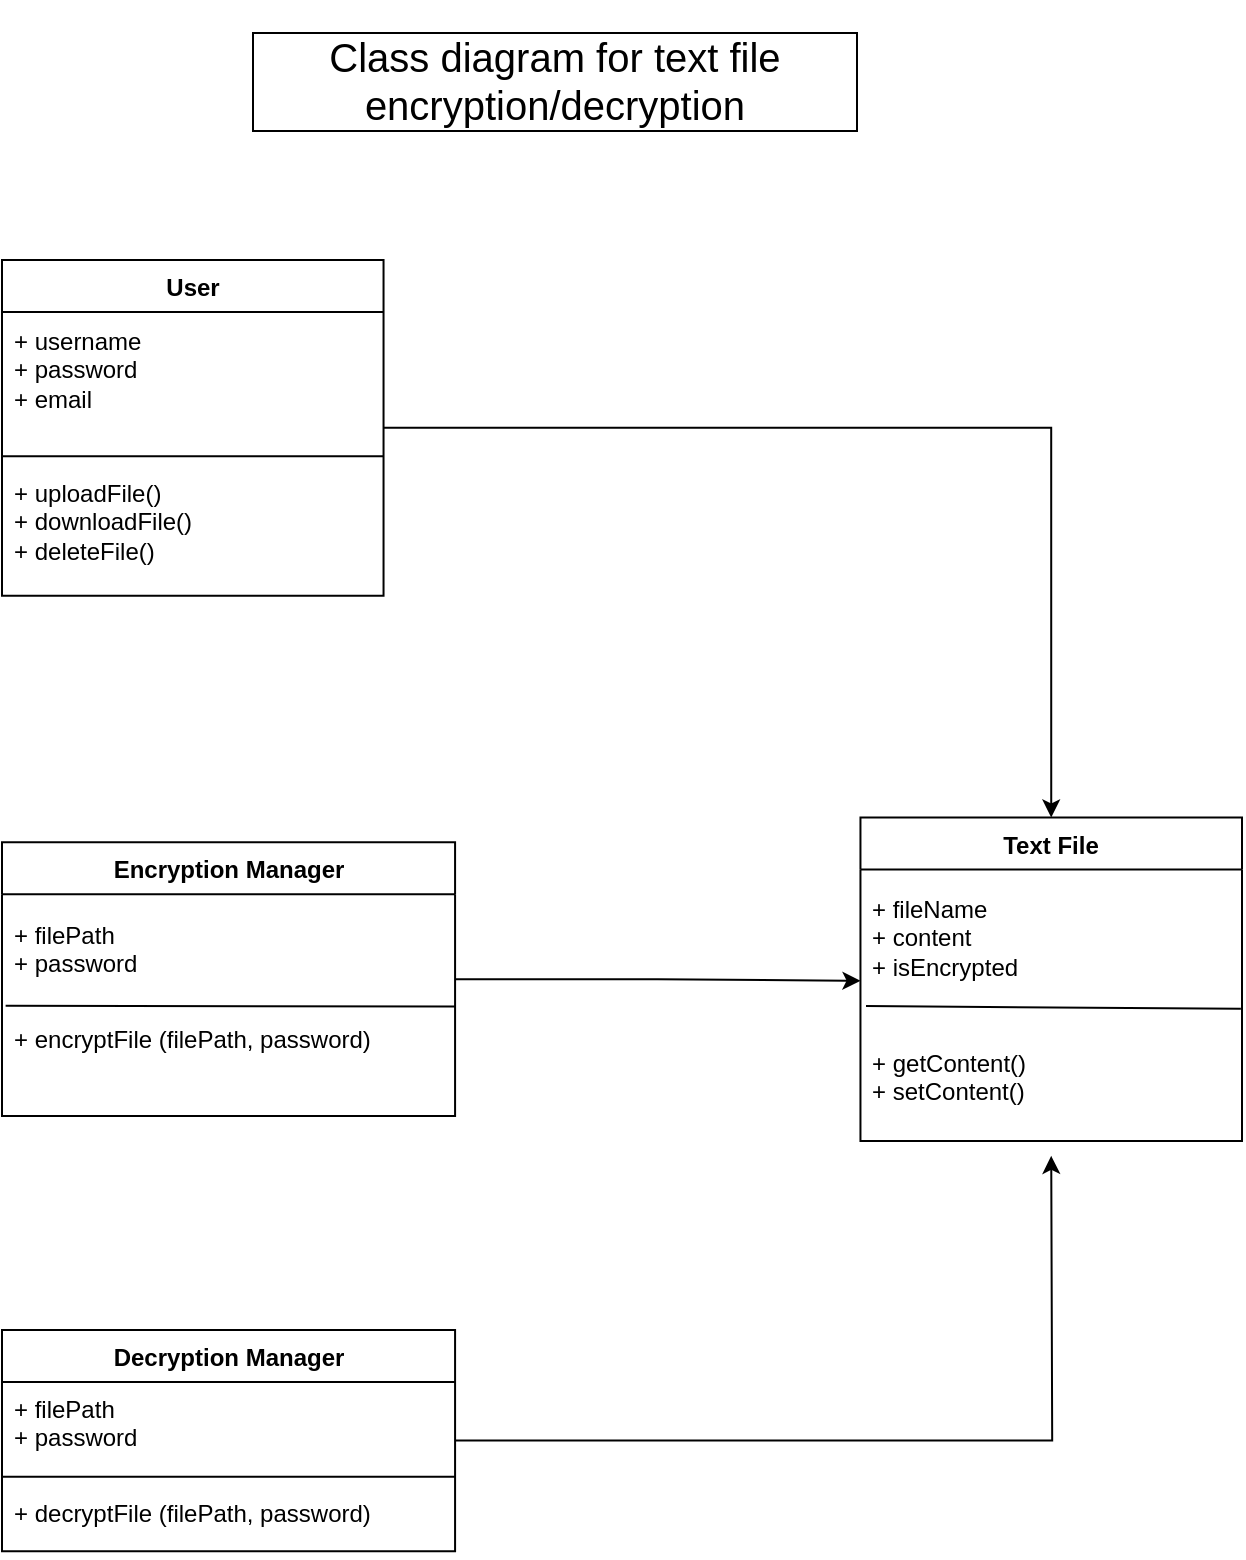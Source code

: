 <mxfile version="24.0.7" type="device">
  <diagram name="Page-1" id="mrlwmm101TYWDxv6EAuC">
    <mxGraphModel dx="1796" dy="1013" grid="1" gridSize="10" guides="1" tooltips="1" connect="1" arrows="1" fold="1" page="1" pageScale="1" pageWidth="850" pageHeight="1100" math="0" shadow="0">
      <root>
        <mxCell id="0" />
        <mxCell id="1" parent="0" />
        <mxCell id="I_Xr1opt1AS1mwzYHLAi-34" value="" style="group" vertex="1" connectable="0" parent="1">
          <mxGeometry x="150" y="30" width="620" height="775.649" as="geometry" />
        </mxCell>
        <mxCell id="I_Xr1opt1AS1mwzYHLAi-26" value="" style="group" vertex="1" connectable="0" parent="I_Xr1opt1AS1mwzYHLAi-34">
          <mxGeometry x="429.231" y="408.718" width="190.769" height="161.756" as="geometry" />
        </mxCell>
        <mxCell id="I_Xr1opt1AS1mwzYHLAi-5" value="Text File" style="swimlane;fontStyle=1;align=center;verticalAlign=top;childLayout=stackLayout;horizontal=1;startSize=26;horizontalStack=0;resizeParent=1;resizeParentMax=0;resizeLast=0;collapsible=1;marginBottom=0;whiteSpace=wrap;html=1;container=0;" vertex="1" parent="I_Xr1opt1AS1mwzYHLAi-26">
          <mxGeometry width="190.769" height="161.756" as="geometry" />
        </mxCell>
        <mxCell id="I_Xr1opt1AS1mwzYHLAi-6" value="+ fileName&lt;div&gt;+ content&lt;/div&gt;&lt;div&gt;+ isEncrypted&lt;/div&gt;" style="text;strokeColor=none;fillColor=none;align=left;verticalAlign=top;spacingLeft=4;spacingRight=4;overflow=hidden;rotatable=0;points=[[0,0.5],[1,0.5]];portConstraint=eastwest;whiteSpace=wrap;html=1;container=0;" vertex="1" parent="I_Xr1opt1AS1mwzYHLAi-26">
          <mxGeometry y="32.351" width="190.769" height="67.191" as="geometry" />
        </mxCell>
        <mxCell id="I_Xr1opt1AS1mwzYHLAi-7" value="" style="line;strokeWidth=1;fillColor=none;align=left;verticalAlign=middle;spacingTop=-1;spacingLeft=3;spacingRight=3;rotatable=0;labelPosition=right;points=[];portConstraint=eastwest;strokeColor=inherit;container=0;" vertex="1" parent="I_Xr1opt1AS1mwzYHLAi-26">
          <mxGeometry y="99.542" width="190.769" height="9.954" as="geometry" />
        </mxCell>
        <mxCell id="I_Xr1opt1AS1mwzYHLAi-8" value="+ getContent()&lt;div&gt;+ setContent()&lt;/div&gt;" style="text;strokeColor=none;fillColor=none;align=left;verticalAlign=top;spacingLeft=4;spacingRight=4;overflow=hidden;rotatable=0;points=[[0,0.5],[1,0.5]];portConstraint=eastwest;whiteSpace=wrap;html=1;container=0;" vertex="1" parent="I_Xr1opt1AS1mwzYHLAi-26">
          <mxGeometry y="109.496" width="190.769" height="52.26" as="geometry" />
        </mxCell>
        <mxCell id="I_Xr1opt1AS1mwzYHLAi-31" value="" style="endArrow=none;html=1;rounded=0;entryX=0.997;entryY=0.943;entryDx=0;entryDy=0;entryPerimeter=0;" edge="1" parent="I_Xr1opt1AS1mwzYHLAi-26" target="I_Xr1opt1AS1mwzYHLAi-6">
          <mxGeometry width="50" height="50" relative="1" as="geometry">
            <mxPoint x="2.769" y="94.282" as="sourcePoint" />
            <mxPoint x="180.769" y="94.282" as="targetPoint" />
          </mxGeometry>
        </mxCell>
        <mxCell id="I_Xr1opt1AS1mwzYHLAi-18" style="edgeStyle=orthogonalEdgeStyle;rounded=0;orthogonalLoop=1;jettySize=auto;html=1;entryX=0.5;entryY=0;entryDx=0;entryDy=0;" edge="1" parent="I_Xr1opt1AS1mwzYHLAi-34" source="I_Xr1opt1AS1mwzYHLAi-1" target="I_Xr1opt1AS1mwzYHLAi-5">
          <mxGeometry relative="1" as="geometry" />
        </mxCell>
        <mxCell id="I_Xr1opt1AS1mwzYHLAi-1" value="User" style="swimlane;fontStyle=1;align=center;verticalAlign=top;childLayout=stackLayout;horizontal=1;startSize=26;horizontalStack=0;resizeParent=1;resizeParentMax=0;resizeLast=0;collapsible=1;marginBottom=0;whiteSpace=wrap;html=1;" vertex="1" parent="I_Xr1opt1AS1mwzYHLAi-34">
          <mxGeometry y="130" width="190.769" height="167.847" as="geometry">
            <mxRectangle x="345" y="240" width="70" height="30" as="alternateBounds" />
          </mxGeometry>
        </mxCell>
        <mxCell id="I_Xr1opt1AS1mwzYHLAi-2" value="+ username&lt;div&gt;+ password&lt;/div&gt;&lt;div&gt;+ email&lt;/div&gt;" style="text;strokeColor=none;fillColor=none;align=left;verticalAlign=top;spacingLeft=4;spacingRight=4;overflow=hidden;rotatable=0;points=[[0,0.5],[1,0.5]];portConstraint=eastwest;whiteSpace=wrap;html=1;spacingTop=1;spacingBottom=7;" vertex="1" parent="I_Xr1opt1AS1mwzYHLAi-1">
          <mxGeometry y="26" width="190.769" height="67.191" as="geometry" />
        </mxCell>
        <mxCell id="I_Xr1opt1AS1mwzYHLAi-3" value="" style="line;strokeWidth=1;fillColor=none;align=left;verticalAlign=middle;spacingTop=-1;spacingLeft=3;spacingRight=3;rotatable=0;labelPosition=right;points=[];portConstraint=eastwest;strokeColor=inherit;" vertex="1" parent="I_Xr1opt1AS1mwzYHLAi-1">
          <mxGeometry y="93.191" width="190.769" height="9.954" as="geometry" />
        </mxCell>
        <mxCell id="I_Xr1opt1AS1mwzYHLAi-4" value="+ uploadFile()&lt;div&gt;+ downloadFile()&lt;/div&gt;&lt;div&gt;+ deleteFile()&amp;nbsp;&lt;/div&gt;" style="text;strokeColor=none;fillColor=none;align=left;verticalAlign=top;spacingLeft=4;spacingRight=4;overflow=hidden;rotatable=0;points=[[0,0.5],[1,0.5]];portConstraint=eastwest;whiteSpace=wrap;html=1;" vertex="1" parent="I_Xr1opt1AS1mwzYHLAi-1">
          <mxGeometry y="103.145" width="190.769" height="64.702" as="geometry" />
        </mxCell>
        <mxCell id="I_Xr1opt1AS1mwzYHLAi-28" style="edgeStyle=orthogonalEdgeStyle;rounded=0;orthogonalLoop=1;jettySize=auto;html=1;" edge="1" parent="I_Xr1opt1AS1mwzYHLAi-34" source="I_Xr1opt1AS1mwzYHLAi-13">
          <mxGeometry relative="1" as="geometry">
            <mxPoint x="524.615" y="577.939" as="targetPoint" />
          </mxGeometry>
        </mxCell>
        <mxCell id="I_Xr1opt1AS1mwzYHLAi-13" value="Decryption Manager" style="swimlane;fontStyle=1;align=center;verticalAlign=top;childLayout=stackLayout;horizontal=1;startSize=26;horizontalStack=0;resizeParent=1;resizeParentMax=0;resizeLast=0;collapsible=1;marginBottom=0;whiteSpace=wrap;html=1;" vertex="1" parent="I_Xr1opt1AS1mwzYHLAi-34">
          <mxGeometry y="665.038" width="226.538" height="110.611" as="geometry" />
        </mxCell>
        <mxCell id="I_Xr1opt1AS1mwzYHLAi-14" value="+ filePath&lt;div&gt;+ password&lt;/div&gt;" style="text;strokeColor=none;fillColor=none;align=left;verticalAlign=top;spacingLeft=4;spacingRight=4;overflow=hidden;rotatable=0;points=[[0,0.5],[1,0.5]];portConstraint=eastwest;whiteSpace=wrap;html=1;" vertex="1" parent="I_Xr1opt1AS1mwzYHLAi-13">
          <mxGeometry y="26" width="226.538" height="42.305" as="geometry" />
        </mxCell>
        <mxCell id="I_Xr1opt1AS1mwzYHLAi-15" value="" style="line;strokeWidth=1;fillColor=none;align=left;verticalAlign=middle;spacingTop=-1;spacingLeft=3;spacingRight=3;rotatable=0;labelPosition=right;points=[];portConstraint=eastwest;strokeColor=inherit;" vertex="1" parent="I_Xr1opt1AS1mwzYHLAi-13">
          <mxGeometry y="68.305" width="226.538" height="9.954" as="geometry" />
        </mxCell>
        <mxCell id="I_Xr1opt1AS1mwzYHLAi-16" value="+ decryptFile (filePath, password)" style="text;strokeColor=none;fillColor=none;align=left;verticalAlign=top;spacingLeft=4;spacingRight=4;overflow=hidden;rotatable=0;points=[[0,0.5],[1,0.5]];portConstraint=eastwest;whiteSpace=wrap;html=1;" vertex="1" parent="I_Xr1opt1AS1mwzYHLAi-13">
          <mxGeometry y="78.26" width="226.538" height="32.351" as="geometry" />
        </mxCell>
        <mxCell id="I_Xr1opt1AS1mwzYHLAi-27" value="" style="group" vertex="1" connectable="0" parent="I_Xr1opt1AS1mwzYHLAi-34">
          <mxGeometry y="421.16" width="226.538" height="136.87" as="geometry" />
        </mxCell>
        <mxCell id="I_Xr1opt1AS1mwzYHLAi-9" value="Encryption Manager" style="swimlane;fontStyle=1;align=center;verticalAlign=top;childLayout=stackLayout;horizontal=1;startSize=26;horizontalStack=0;resizeParent=1;resizeParentMax=0;resizeLast=0;collapsible=1;marginBottom=0;whiteSpace=wrap;html=1;container=0;" vertex="1" parent="I_Xr1opt1AS1mwzYHLAi-27">
          <mxGeometry width="226.538" height="136.87" as="geometry" />
        </mxCell>
        <mxCell id="I_Xr1opt1AS1mwzYHLAi-10" value="+ filePath&lt;div&gt;+ password&lt;/div&gt;" style="text;strokeColor=none;fillColor=none;align=left;verticalAlign=top;spacingLeft=4;spacingRight=4;overflow=hidden;rotatable=0;points=[[0,0.5],[1,0.5]];portConstraint=eastwest;whiteSpace=wrap;html=1;container=0;" vertex="1" parent="I_Xr1opt1AS1mwzYHLAi-27">
          <mxGeometry y="32.351" width="226.538" height="42.305" as="geometry" />
        </mxCell>
        <mxCell id="I_Xr1opt1AS1mwzYHLAi-11" value="" style="line;strokeWidth=1;fillColor=none;align=left;verticalAlign=middle;spacingTop=-1;spacingLeft=3;spacingRight=3;rotatable=0;labelPosition=right;points=[];portConstraint=eastwest;strokeColor=inherit;container=0;" vertex="1" parent="I_Xr1opt1AS1mwzYHLAi-27">
          <mxGeometry y="74.656" width="226.538" height="9.954" as="geometry" />
        </mxCell>
        <mxCell id="I_Xr1opt1AS1mwzYHLAi-12" value="+ encryptFile (filePath, password)" style="text;strokeColor=none;fillColor=none;align=left;verticalAlign=top;spacingLeft=4;spacingRight=4;overflow=hidden;rotatable=0;points=[[0,0.5],[1,0.5]];portConstraint=eastwest;whiteSpace=wrap;html=1;container=0;" vertex="1" parent="I_Xr1opt1AS1mwzYHLAi-27">
          <mxGeometry y="84.611" width="226.538" height="52.26" as="geometry" />
        </mxCell>
        <mxCell id="I_Xr1opt1AS1mwzYHLAi-29" style="edgeStyle=orthogonalEdgeStyle;rounded=0;orthogonalLoop=1;jettySize=auto;html=1;entryX=0;entryY=0.734;entryDx=0;entryDy=0;entryPerimeter=0;" edge="1" parent="I_Xr1opt1AS1mwzYHLAi-34" source="I_Xr1opt1AS1mwzYHLAi-9" target="I_Xr1opt1AS1mwzYHLAi-6">
          <mxGeometry relative="1" as="geometry" />
        </mxCell>
        <mxCell id="I_Xr1opt1AS1mwzYHLAi-30" value="" style="endArrow=none;html=1;rounded=0;exitX=0.008;exitY=-0.055;exitDx=0;exitDy=0;exitPerimeter=0;" edge="1" parent="I_Xr1opt1AS1mwzYHLAi-34" source="I_Xr1opt1AS1mwzYHLAi-12">
          <mxGeometry width="50" height="50" relative="1" as="geometry">
            <mxPoint x="333.846" y="565.496" as="sourcePoint" />
            <mxPoint x="226.538" y="503.282" as="targetPoint" />
          </mxGeometry>
        </mxCell>
        <mxCell id="I_Xr1opt1AS1mwzYHLAi-33" value="Class diagram for text file encryption/decryption" style="text;html=1;align=center;verticalAlign=middle;whiteSpace=wrap;rounded=0;fontFamily=Helvetica;fontSize=20;labelBackgroundColor=none;labelBorderColor=default;" vertex="1" parent="I_Xr1opt1AS1mwzYHLAi-34">
          <mxGeometry x="124.23" width="305" height="80" as="geometry" />
        </mxCell>
      </root>
    </mxGraphModel>
  </diagram>
</mxfile>

